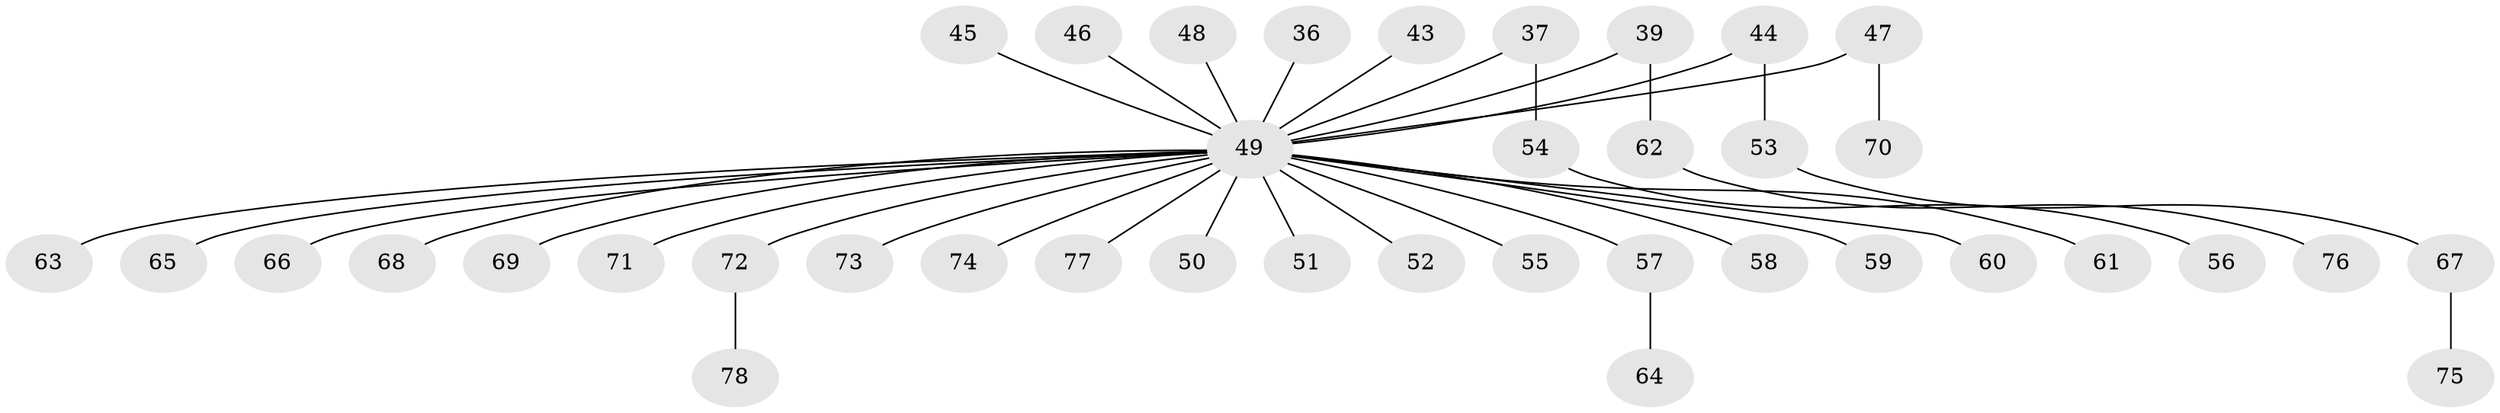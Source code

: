 // original degree distribution, {5: 0.01282051282051282, 4: 0.10256410256410256, 2: 0.32051282051282054, 3: 0.11538461538461539, 6: 0.01282051282051282, 1: 0.4358974358974359}
// Generated by graph-tools (version 1.1) at 2025/52/03/09/25 04:52:30]
// undirected, 39 vertices, 38 edges
graph export_dot {
graph [start="1"]
  node [color=gray90,style=filled];
  36;
  37;
  39;
  43;
  44;
  45;
  46;
  47;
  48 [super="+9"];
  49 [super="+17+3+8+30+35+25+21+23+26+34+24+33+31+42"];
  50;
  51;
  52;
  53;
  54;
  55;
  56;
  57;
  58;
  59;
  60;
  61;
  62;
  63;
  64;
  65;
  66;
  67;
  68;
  69;
  70;
  71;
  72;
  73;
  74;
  75;
  76;
  77;
  78;
  36 -- 49;
  37 -- 54;
  37 -- 49;
  39 -- 62;
  39 -- 49;
  43 -- 49;
  44 -- 53;
  44 -- 49;
  45 -- 49;
  46 -- 49;
  47 -- 70;
  47 -- 49;
  48 -- 49;
  49 -- 61;
  49 -- 65;
  49 -- 68;
  49 -- 69;
  49 -- 74;
  49 -- 77;
  49 -- 50;
  49 -- 51;
  49 -- 60;
  49 -- 63;
  49 -- 72;
  49 -- 66;
  49 -- 71;
  49 -- 73;
  49 -- 52;
  49 -- 55;
  49 -- 57;
  49 -- 58;
  49 -- 59;
  53 -- 67;
  54 -- 56;
  57 -- 64;
  62 -- 76;
  67 -- 75;
  72 -- 78;
}
